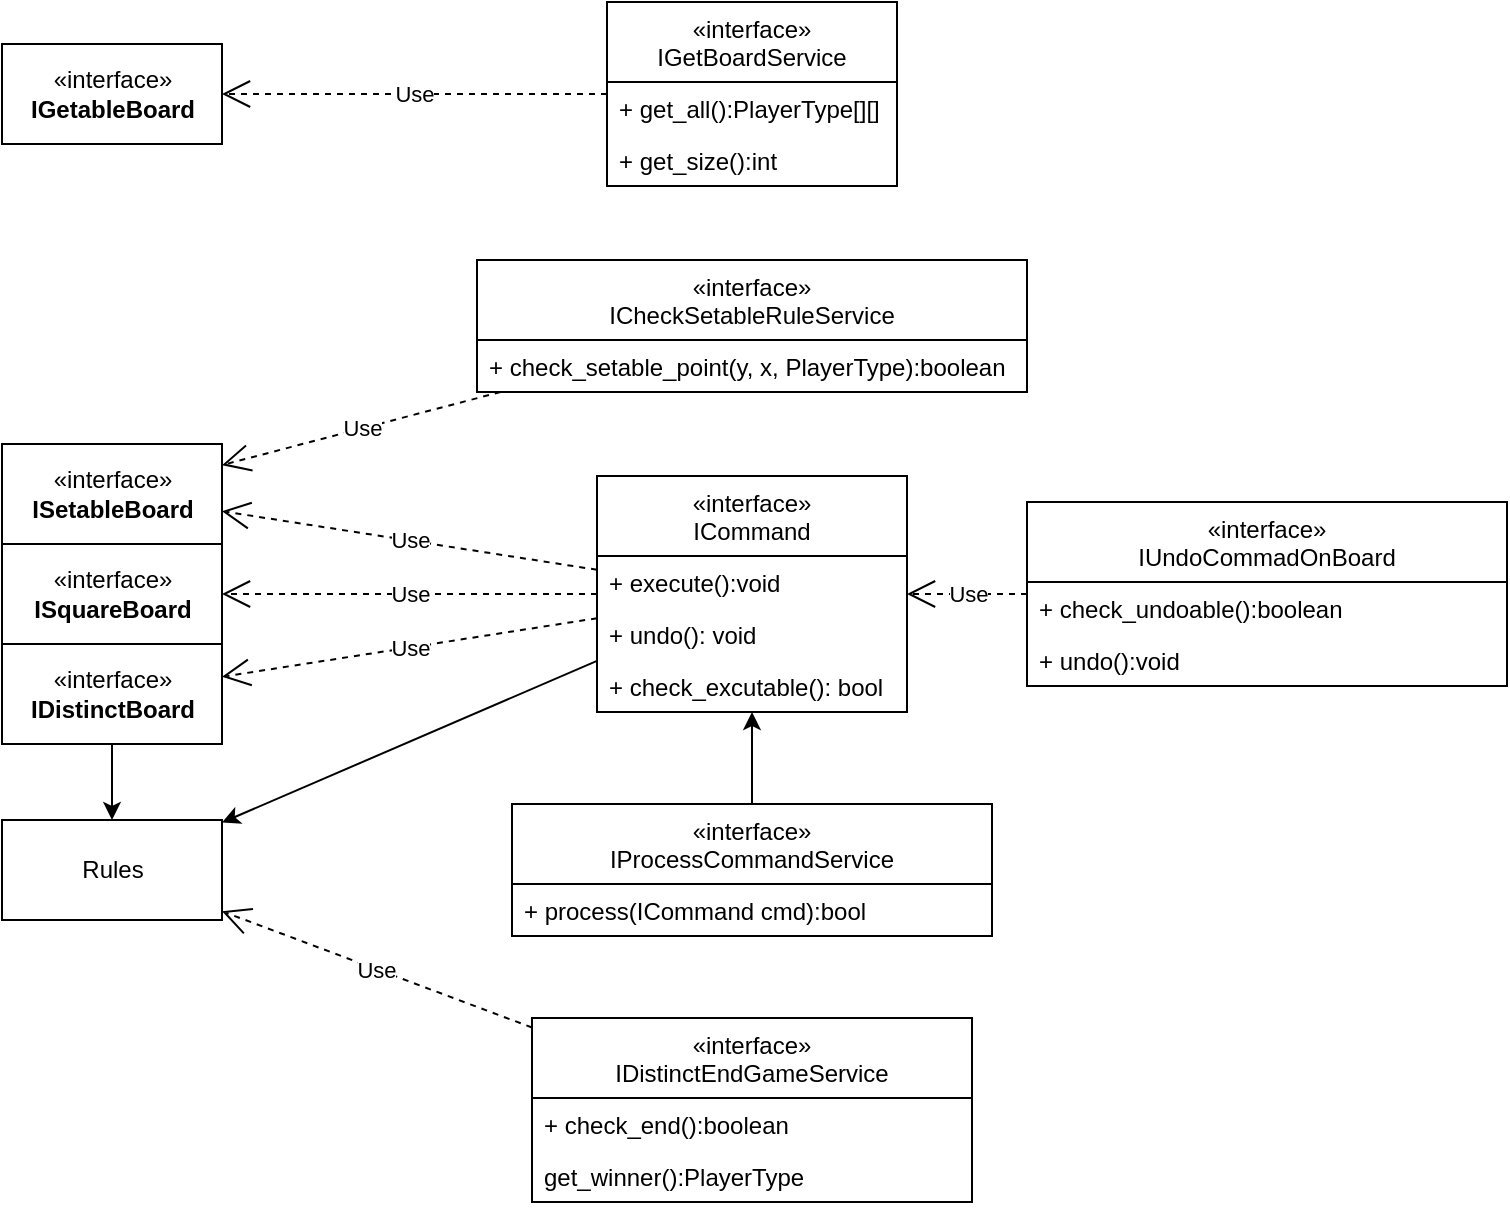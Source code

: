 <mxfile>
    <diagram id="7INRROgWrp3t8TxP5r5U" name="Page-1">
        <mxGraphModel dx="932" dy="495" grid="0" gridSize="10" guides="1" tooltips="0" connect="1" arrows="1" fold="1" page="0" pageScale="1" pageWidth="850" pageHeight="1100" math="0" shadow="0">
            <root>
                <mxCell id="0"/>
                <mxCell id="1" parent="0"/>
                <mxCell id="55" style="edgeStyle=none;html=1;" parent="1" source="6" target="53" edge="1">
                    <mxGeometry relative="1" as="geometry"/>
                </mxCell>
                <mxCell id="6" value="«interface»&#10;ICommand" style="swimlane;fontStyle=0;childLayout=stackLayout;horizontal=1;startSize=40;fillColor=none;horizontalStack=0;resizeParent=1;resizeParentMax=0;resizeLast=0;collapsible=1;marginBottom=0;" parent="1" vertex="1">
                    <mxGeometry x="507.5" y="446" width="155" height="118" as="geometry"/>
                </mxCell>
                <mxCell id="10" value="+ execute():void" style="text;strokeColor=none;fillColor=none;align=left;verticalAlign=top;spacingLeft=4;spacingRight=4;overflow=hidden;rotatable=0;points=[[0,0.5],[1,0.5]];portConstraint=eastwest;" parent="6" vertex="1">
                    <mxGeometry y="40" width="155" height="26" as="geometry"/>
                </mxCell>
                <mxCell id="62" value="+ undo(): void" style="text;strokeColor=none;fillColor=none;align=left;verticalAlign=top;spacingLeft=4;spacingRight=4;overflow=hidden;rotatable=0;points=[[0,0.5],[1,0.5]];portConstraint=eastwest;" parent="6" vertex="1">
                    <mxGeometry y="66" width="155" height="26" as="geometry"/>
                </mxCell>
                <mxCell id="12" value="+ check_excutable(): bool" style="text;strokeColor=none;fillColor=none;align=left;verticalAlign=top;spacingLeft=4;spacingRight=4;overflow=hidden;rotatable=0;points=[[0,0.5],[1,0.5]];portConstraint=eastwest;" parent="6" vertex="1">
                    <mxGeometry y="92" width="155" height="26" as="geometry"/>
                </mxCell>
                <mxCell id="14" value="«interface»&#10;IGetBoardService" style="swimlane;fontStyle=0;childLayout=stackLayout;horizontal=1;startSize=40;fillColor=none;horizontalStack=0;resizeParent=1;resizeParentMax=0;resizeLast=0;collapsible=1;marginBottom=0;" parent="1" vertex="1">
                    <mxGeometry x="512.5" y="209" width="145" height="92" as="geometry"/>
                </mxCell>
                <mxCell id="15" value="+ get_all():PlayerType[][]" style="text;strokeColor=none;fillColor=none;align=left;verticalAlign=top;spacingLeft=4;spacingRight=4;overflow=hidden;rotatable=0;points=[[0,0.5],[1,0.5]];portConstraint=eastwest;" parent="14" vertex="1">
                    <mxGeometry y="40" width="145" height="26" as="geometry"/>
                </mxCell>
                <mxCell id="61" value="+ get_size():int" style="text;strokeColor=none;fillColor=none;align=left;verticalAlign=top;spacingLeft=4;spacingRight=4;overflow=hidden;rotatable=0;points=[[0,0.5],[1,0.5]];portConstraint=eastwest;" parent="14" vertex="1">
                    <mxGeometry y="66" width="145" height="26" as="geometry"/>
                </mxCell>
                <mxCell id="64" style="edgeStyle=none;html=1;" parent="1" source="17" target="6" edge="1">
                    <mxGeometry relative="1" as="geometry"/>
                </mxCell>
                <mxCell id="17" value="«interface»&#10;IProcessCommandService" style="swimlane;fontStyle=0;childLayout=stackLayout;horizontal=1;startSize=40;fillColor=none;horizontalStack=0;resizeParent=1;resizeParentMax=0;resizeLast=0;collapsible=1;marginBottom=0;" parent="1" vertex="1">
                    <mxGeometry x="465" y="610" width="240" height="66" as="geometry"/>
                </mxCell>
                <mxCell id="18" value="+ process(ICommand cmd):bool" style="text;strokeColor=none;fillColor=none;align=left;verticalAlign=top;spacingLeft=4;spacingRight=4;overflow=hidden;rotatable=0;points=[[0,0.5],[1,0.5]];portConstraint=eastwest;" parent="17" vertex="1">
                    <mxGeometry y="40" width="240" height="26" as="geometry"/>
                </mxCell>
                <mxCell id="25" value="«interface»&lt;br&gt;&lt;b&gt;IGetableBoard&lt;/b&gt;" style="html=1;" parent="1" vertex="1">
                    <mxGeometry x="210" y="230" width="110" height="50" as="geometry"/>
                </mxCell>
                <mxCell id="30" value="Use" style="endArrow=open;endSize=12;dashed=1;html=1;" parent="1" source="6" target="40" edge="1">
                    <mxGeometry width="160" relative="1" as="geometry">
                        <mxPoint x="435" y="590" as="sourcePoint"/>
                        <mxPoint x="320" y="465" as="targetPoint"/>
                    </mxGeometry>
                </mxCell>
                <mxCell id="31" value="«interface»&#10;IDistinctEndGameService" style="swimlane;fontStyle=0;childLayout=stackLayout;horizontal=1;startSize=40;fillColor=none;horizontalStack=0;resizeParent=1;resizeParentMax=0;resizeLast=0;collapsible=1;marginBottom=0;" parent="1" vertex="1">
                    <mxGeometry x="475" y="717" width="220" height="92" as="geometry"/>
                </mxCell>
                <mxCell id="65" value="+ check_end():boolean" style="text;strokeColor=none;fillColor=none;align=left;verticalAlign=top;spacingLeft=4;spacingRight=4;overflow=hidden;rotatable=0;points=[[0,0.5],[1,0.5]];portConstraint=eastwest;" parent="31" vertex="1">
                    <mxGeometry y="40" width="220" height="26" as="geometry"/>
                </mxCell>
                <mxCell id="32" value="get_winner():PlayerType" style="text;strokeColor=none;fillColor=none;align=left;verticalAlign=top;spacingLeft=4;spacingRight=4;overflow=hidden;rotatable=0;points=[[0,0.5],[1,0.5]];portConstraint=eastwest;" parent="31" vertex="1">
                    <mxGeometry y="66" width="220" height="26" as="geometry"/>
                </mxCell>
                <mxCell id="38" value="Use" style="endArrow=open;endSize=12;dashed=1;html=1;" parent="1" source="31" target="53" edge="1">
                    <mxGeometry width="160" relative="1" as="geometry">
                        <mxPoint x="525" y="985" as="sourcePoint"/>
                        <mxPoint x="330" y="763" as="targetPoint"/>
                    </mxGeometry>
                </mxCell>
                <mxCell id="39" value="Use" style="endArrow=open;endSize=12;dashed=1;html=1;" parent="1" source="14" target="25" edge="1">
                    <mxGeometry width="160" relative="1" as="geometry">
                        <mxPoint x="535" y="485" as="sourcePoint"/>
                        <mxPoint x="340" y="485" as="targetPoint"/>
                    </mxGeometry>
                </mxCell>
                <mxCell id="40" value="«interface»&lt;br&gt;&lt;b&gt;ISetableBoard&lt;/b&gt;" style="html=1;" parent="1" vertex="1">
                    <mxGeometry x="210" y="430" width="110" height="50" as="geometry"/>
                </mxCell>
                <mxCell id="54" style="edgeStyle=none;html=1;" parent="1" source="41" target="53" edge="1">
                    <mxGeometry relative="1" as="geometry"/>
                </mxCell>
                <mxCell id="41" value="«interface»&lt;br&gt;&lt;b&gt;IDistinctBoard&lt;/b&gt;" style="html=1;" parent="1" vertex="1">
                    <mxGeometry x="210" y="530" width="110" height="50" as="geometry"/>
                </mxCell>
                <mxCell id="43" value="Use" style="endArrow=open;endSize=12;dashed=1;html=1;" parent="1" source="6" target="41" edge="1">
                    <mxGeometry width="160" relative="1" as="geometry">
                        <mxPoint x="525" y="472.812" as="sourcePoint"/>
                        <mxPoint x="330" y="466.719" as="targetPoint"/>
                    </mxGeometry>
                </mxCell>
                <mxCell id="46" value="«interface»&lt;br&gt;&lt;b&gt;ISquareBoard&lt;/b&gt;" style="html=1;" parent="1" vertex="1">
                    <mxGeometry x="210" y="480" width="110" height="50" as="geometry"/>
                </mxCell>
                <mxCell id="47" value="Use" style="endArrow=open;endSize=12;dashed=1;html=1;" parent="1" source="6" target="46" edge="1">
                    <mxGeometry width="160" relative="1" as="geometry">
                        <mxPoint x="525" y="515" as="sourcePoint"/>
                        <mxPoint x="330" y="515" as="targetPoint"/>
                    </mxGeometry>
                </mxCell>
                <mxCell id="49" value="«interface»&#10;IUndoCommadOnBoard" style="swimlane;fontStyle=0;childLayout=stackLayout;horizontal=1;startSize=40;fillColor=none;horizontalStack=0;resizeParent=1;resizeParentMax=0;resizeLast=0;collapsible=1;marginBottom=0;" parent="1" vertex="1">
                    <mxGeometry x="722.5" y="459" width="240" height="92" as="geometry"/>
                </mxCell>
                <mxCell id="51" value="+ check_undoable():boolean" style="text;strokeColor=none;fillColor=none;align=left;verticalAlign=top;spacingLeft=4;spacingRight=4;overflow=hidden;rotatable=0;points=[[0,0.5],[1,0.5]];portConstraint=eastwest;" parent="49" vertex="1">
                    <mxGeometry y="40" width="240" height="26" as="geometry"/>
                </mxCell>
                <mxCell id="66" value="+ undo():void" style="text;strokeColor=none;fillColor=none;align=left;verticalAlign=top;spacingLeft=4;spacingRight=4;overflow=hidden;rotatable=0;points=[[0,0.5],[1,0.5]];portConstraint=eastwest;" parent="49" vertex="1">
                    <mxGeometry y="66" width="240" height="26" as="geometry"/>
                </mxCell>
                <mxCell id="52" value="Use" style="endArrow=open;endSize=12;dashed=1;html=1;" parent="1" source="49" target="6" edge="1">
                    <mxGeometry width="160" relative="1" as="geometry">
                        <mxPoint x="595" y="620" as="sourcePoint"/>
                        <mxPoint x="595" y="561" as="targetPoint"/>
                    </mxGeometry>
                </mxCell>
                <mxCell id="53" value="Rules" style="html=1;" parent="1" vertex="1">
                    <mxGeometry x="210" y="618" width="110" height="50" as="geometry"/>
                </mxCell>
                <mxCell id="58" value="«interface»&#10;ICheckSetableRuleService" style="swimlane;fontStyle=0;childLayout=stackLayout;horizontal=1;startSize=40;fillColor=none;horizontalStack=0;resizeParent=1;resizeParentMax=0;resizeLast=0;collapsible=1;marginBottom=0;" parent="1" vertex="1">
                    <mxGeometry x="447.5" y="338" width="275" height="66" as="geometry"/>
                </mxCell>
                <mxCell id="59" value="+ check_setable_point(y, x, PlayerType):boolean " style="text;strokeColor=none;fillColor=none;align=left;verticalAlign=top;spacingLeft=4;spacingRight=4;overflow=hidden;rotatable=0;points=[[0,0.5],[1,0.5]];portConstraint=eastwest;" parent="58" vertex="1">
                    <mxGeometry y="40" width="275" height="26" as="geometry"/>
                </mxCell>
                <mxCell id="60" value="Use" style="endArrow=open;endSize=12;dashed=1;html=1;" parent="1" source="58" target="40" edge="1">
                    <mxGeometry width="160" relative="1" as="geometry">
                        <mxPoint x="485" y="373" as="sourcePoint"/>
                        <mxPoint x="330" y="373" as="targetPoint"/>
                    </mxGeometry>
                </mxCell>
            </root>
        </mxGraphModel>
    </diagram>
</mxfile>
